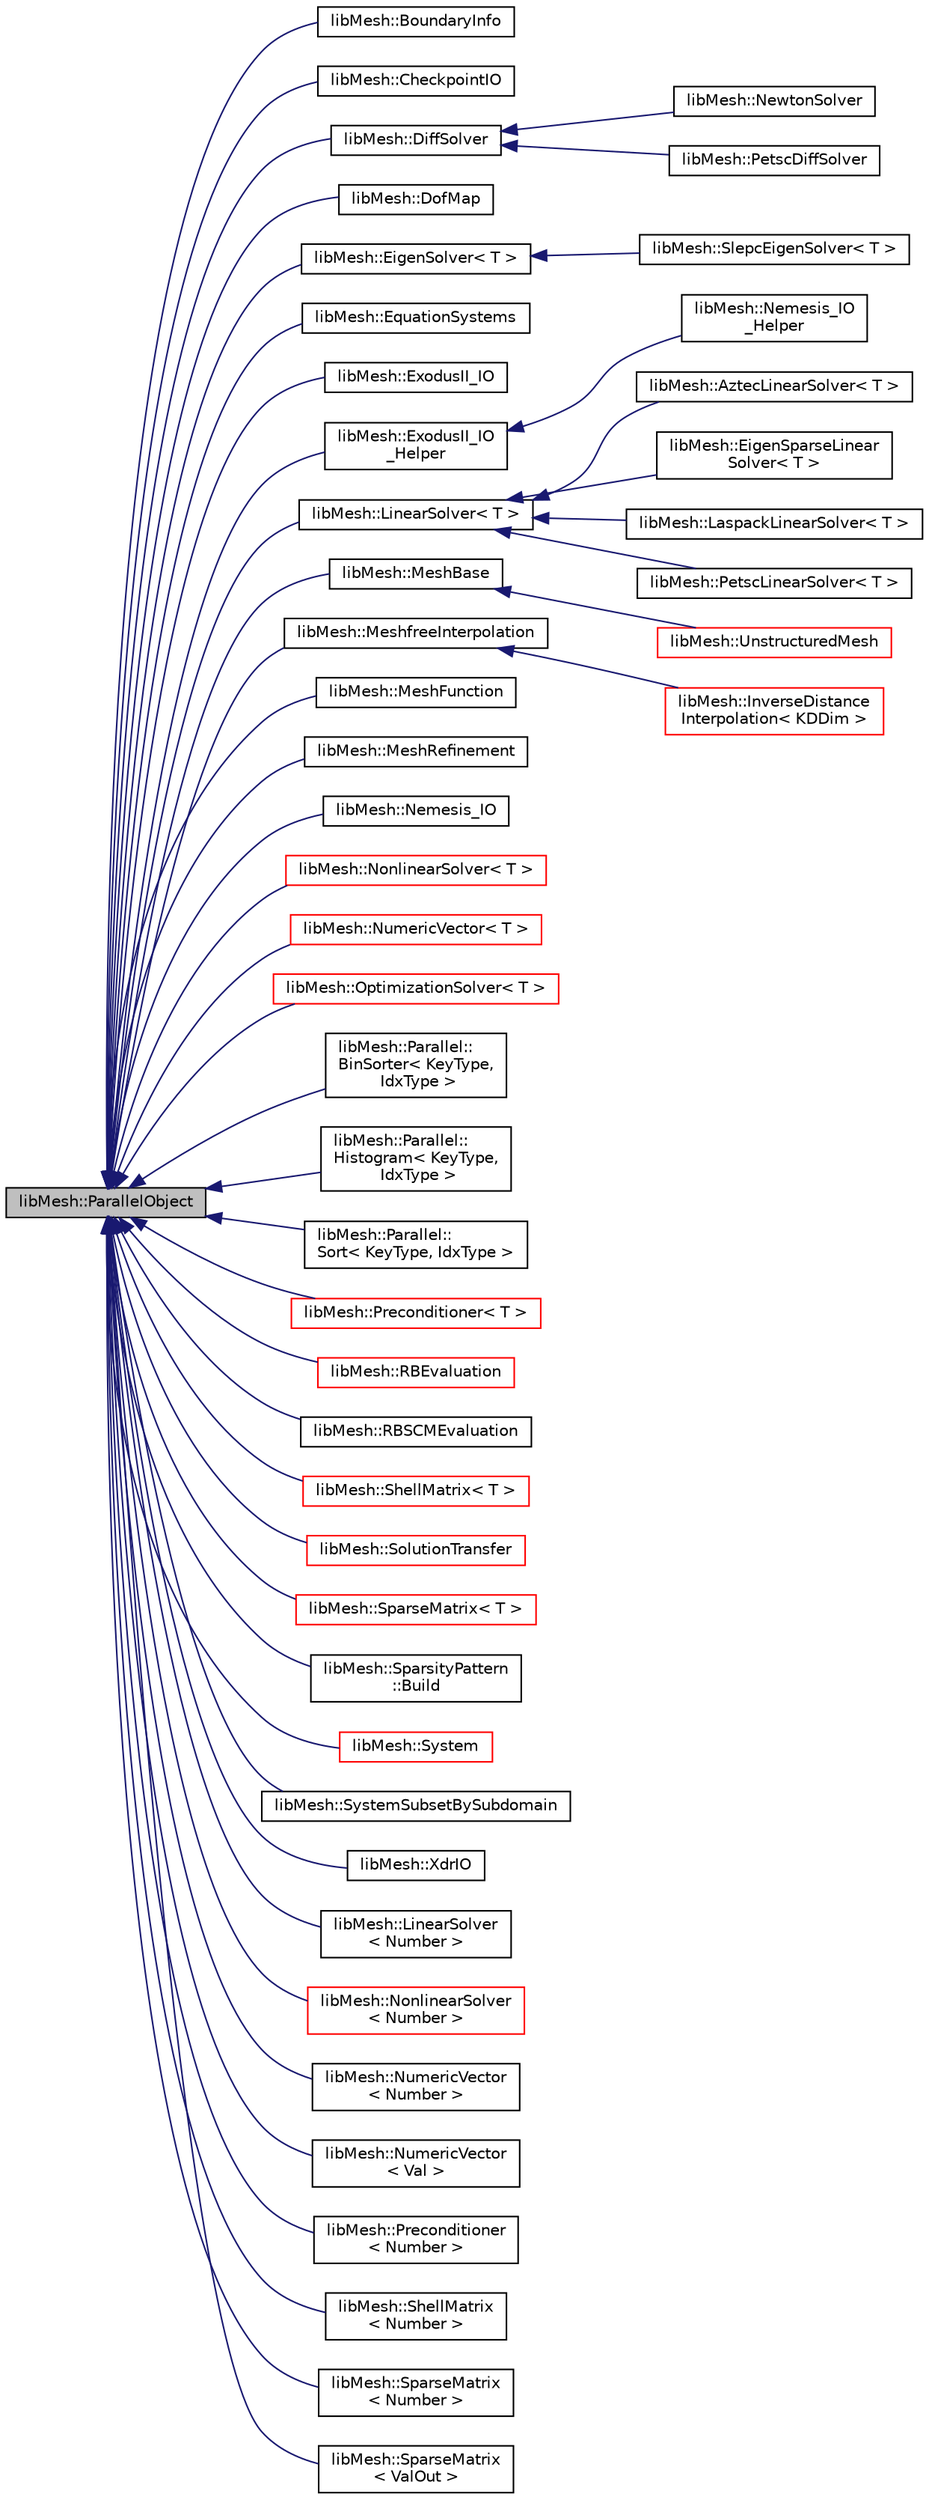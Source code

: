 digraph "libMesh::ParallelObject"
{
  edge [fontname="Helvetica",fontsize="10",labelfontname="Helvetica",labelfontsize="10"];
  node [fontname="Helvetica",fontsize="10",shape=record];
  rankdir="LR";
  Node0 [label="libMesh::ParallelObject",height=0.2,width=0.4,color="black", fillcolor="grey75", style="filled", fontcolor="black"];
  Node0 -> Node1 [dir="back",color="midnightblue",fontsize="10",style="solid",fontname="Helvetica"];
  Node1 [label="libMesh::BoundaryInfo",height=0.2,width=0.4,color="black", fillcolor="white", style="filled",URL="$classlibMesh_1_1BoundaryInfo.html",tooltip="Used by the Mesh to keep track of boundary nodes and elements. "];
  Node0 -> Node2 [dir="back",color="midnightblue",fontsize="10",style="solid",fontname="Helvetica"];
  Node2 [label="libMesh::CheckpointIO",height=0.2,width=0.4,color="black", fillcolor="white", style="filled",URL="$classlibMesh_1_1CheckpointIO.html"];
  Node0 -> Node3 [dir="back",color="midnightblue",fontsize="10",style="solid",fontname="Helvetica"];
  Node3 [label="libMesh::DiffSolver",height=0.2,width=0.4,color="black", fillcolor="white", style="filled",URL="$classlibMesh_1_1DiffSolver.html"];
  Node3 -> Node4 [dir="back",color="midnightblue",fontsize="10",style="solid",fontname="Helvetica"];
  Node4 [label="libMesh::NewtonSolver",height=0.2,width=0.4,color="black", fillcolor="white", style="filled",URL="$classlibMesh_1_1NewtonSolver.html"];
  Node3 -> Node5 [dir="back",color="midnightblue",fontsize="10",style="solid",fontname="Helvetica"];
  Node5 [label="libMesh::PetscDiffSolver",height=0.2,width=0.4,color="black", fillcolor="white", style="filled",URL="$classlibMesh_1_1PetscDiffSolver.html"];
  Node0 -> Node6 [dir="back",color="midnightblue",fontsize="10",style="solid",fontname="Helvetica"];
  Node6 [label="libMesh::DofMap",height=0.2,width=0.4,color="black", fillcolor="white", style="filled",URL="$classlibMesh_1_1DofMap.html",tooltip="Manages the degrees of freedom (DOFs) in a simulation. "];
  Node0 -> Node7 [dir="back",color="midnightblue",fontsize="10",style="solid",fontname="Helvetica"];
  Node7 [label="libMesh::EigenSolver\< T \>",height=0.2,width=0.4,color="black", fillcolor="white", style="filled",URL="$classlibMesh_1_1EigenSolver.html",tooltip="Base class which defines the interface for solving eigenproblems. "];
  Node7 -> Node8 [dir="back",color="midnightblue",fontsize="10",style="solid",fontname="Helvetica"];
  Node8 [label="libMesh::SlepcEigenSolver\< T \>",height=0.2,width=0.4,color="black", fillcolor="white", style="filled",URL="$classlibMesh_1_1SlepcEigenSolver.html",tooltip="EigenSolver implementation based on SLEPc. "];
  Node0 -> Node9 [dir="back",color="midnightblue",fontsize="10",style="solid",fontname="Helvetica"];
  Node9 [label="libMesh::EquationSystems",height=0.2,width=0.4,color="black", fillcolor="white", style="filled",URL="$classlibMesh_1_1EquationSystems.html",tooltip="Manages multiples systems of equations. "];
  Node0 -> Node10 [dir="back",color="midnightblue",fontsize="10",style="solid",fontname="Helvetica"];
  Node10 [label="libMesh::ExodusII_IO",height=0.2,width=0.4,color="black", fillcolor="white", style="filled",URL="$classlibMesh_1_1ExodusII__IO.html",tooltip="Handles reading and writing of Exodus binary files. "];
  Node0 -> Node11 [dir="back",color="midnightblue",fontsize="10",style="solid",fontname="Helvetica"];
  Node11 [label="libMesh::ExodusII_IO\l_Helper",height=0.2,width=0.4,color="black", fillcolor="white", style="filled",URL="$classlibMesh_1_1ExodusII__IO__Helper.html"];
  Node11 -> Node12 [dir="back",color="midnightblue",fontsize="10",style="solid",fontname="Helvetica"];
  Node12 [label="libMesh::Nemesis_IO\l_Helper",height=0.2,width=0.4,color="black", fillcolor="white", style="filled",URL="$classlibMesh_1_1Nemesis__IO__Helper.html"];
  Node0 -> Node13 [dir="back",color="midnightblue",fontsize="10",style="solid",fontname="Helvetica"];
  Node13 [label="libMesh::LinearSolver\< T \>",height=0.2,width=0.4,color="black", fillcolor="white", style="filled",URL="$classlibMesh_1_1LinearSolver.html"];
  Node13 -> Node14 [dir="back",color="midnightblue",fontsize="10",style="solid",fontname="Helvetica"];
  Node14 [label="libMesh::AztecLinearSolver\< T \>",height=0.2,width=0.4,color="black", fillcolor="white", style="filled",URL="$classlibMesh_1_1AztecLinearSolver.html"];
  Node13 -> Node15 [dir="back",color="midnightblue",fontsize="10",style="solid",fontname="Helvetica"];
  Node15 [label="libMesh::EigenSparseLinear\lSolver\< T \>",height=0.2,width=0.4,color="black", fillcolor="white", style="filled",URL="$classlibMesh_1_1EigenSparseLinearSolver.html"];
  Node13 -> Node16 [dir="back",color="midnightblue",fontsize="10",style="solid",fontname="Helvetica"];
  Node16 [label="libMesh::LaspackLinearSolver\< T \>",height=0.2,width=0.4,color="black", fillcolor="white", style="filled",URL="$classlibMesh_1_1LaspackLinearSolver.html"];
  Node13 -> Node17 [dir="back",color="midnightblue",fontsize="10",style="solid",fontname="Helvetica"];
  Node17 [label="libMesh::PetscLinearSolver\< T \>",height=0.2,width=0.4,color="black", fillcolor="white", style="filled",URL="$classlibMesh_1_1PetscLinearSolver.html"];
  Node0 -> Node18 [dir="back",color="midnightblue",fontsize="10",style="solid",fontname="Helvetica"];
  Node18 [label="libMesh::MeshBase",height=0.2,width=0.4,color="black", fillcolor="white", style="filled",URL="$classlibMesh_1_1MeshBase.html",tooltip="Base class for Mesh. "];
  Node18 -> Node19 [dir="back",color="midnightblue",fontsize="10",style="solid",fontname="Helvetica"];
  Node19 [label="libMesh::UnstructuredMesh",height=0.2,width=0.4,color="red", fillcolor="white", style="filled",URL="$classlibMesh_1_1UnstructuredMesh.html",tooltip="Base class for Replicated and Distributed meshes. "];
  Node0 -> Node26 [dir="back",color="midnightblue",fontsize="10",style="solid",fontname="Helvetica"];
  Node26 [label="libMesh::MeshfreeInterpolation",height=0.2,width=0.4,color="black", fillcolor="white", style="filled",URL="$classlibMesh_1_1MeshfreeInterpolation.html",tooltip="Base class which defines the mesh-free interpolation interface. "];
  Node26 -> Node27 [dir="back",color="midnightblue",fontsize="10",style="solid",fontname="Helvetica"];
  Node27 [label="libMesh::InverseDistance\lInterpolation\< KDDim \>",height=0.2,width=0.4,color="red", fillcolor="white", style="filled",URL="$classlibMesh_1_1InverseDistanceInterpolation.html"];
  Node0 -> Node29 [dir="back",color="midnightblue",fontsize="10",style="solid",fontname="Helvetica"];
  Node29 [label="libMesh::MeshFunction",height=0.2,width=0.4,color="black", fillcolor="white", style="filled",URL="$classlibMesh_1_1MeshFunction.html"];
  Node0 -> Node30 [dir="back",color="midnightblue",fontsize="10",style="solid",fontname="Helvetica"];
  Node30 [label="libMesh::MeshRefinement",height=0.2,width=0.4,color="black", fillcolor="white", style="filled",URL="$classlibMesh_1_1MeshRefinement.html",tooltip="Responsible for mesh refinement algorithms and data. "];
  Node0 -> Node31 [dir="back",color="midnightblue",fontsize="10",style="solid",fontname="Helvetica"];
  Node31 [label="libMesh::Nemesis_IO",height=0.2,width=0.4,color="black", fillcolor="white", style="filled",URL="$classlibMesh_1_1Nemesis__IO.html"];
  Node0 -> Node32 [dir="back",color="midnightblue",fontsize="10",style="solid",fontname="Helvetica"];
  Node32 [label="libMesh::NonlinearSolver\< T \>",height=0.2,width=0.4,color="red", fillcolor="white", style="filled",URL="$classlibMesh_1_1NonlinearSolver.html"];
  Node0 -> Node35 [dir="back",color="midnightblue",fontsize="10",style="solid",fontname="Helvetica"];
  Node35 [label="libMesh::NumericVector\< T \>",height=0.2,width=0.4,color="red", fillcolor="white", style="filled",URL="$classlibMesh_1_1NumericVector.html",tooltip="Provides a uniform interface to vector storage schemes for different linear algebra libraries..."];
  Node0 -> Node41 [dir="back",color="midnightblue",fontsize="10",style="solid",fontname="Helvetica"];
  Node41 [label="libMesh::OptimizationSolver\< T \>",height=0.2,width=0.4,color="red", fillcolor="white", style="filled",URL="$classlibMesh_1_1OptimizationSolver.html"];
  Node0 -> Node44 [dir="back",color="midnightblue",fontsize="10",style="solid",fontname="Helvetica"];
  Node44 [label="libMesh::Parallel::\lBinSorter\< KeyType,\l IdxType \>",height=0.2,width=0.4,color="black", fillcolor="white", style="filled",URL="$classlibMesh_1_1Parallel_1_1BinSorter.html",tooltip="Parallel bin sorting object. "];
  Node0 -> Node45 [dir="back",color="midnightblue",fontsize="10",style="solid",fontname="Helvetica"];
  Node45 [label="libMesh::Parallel::\lHistogram\< KeyType,\l IdxType \>",height=0.2,width=0.4,color="black", fillcolor="white", style="filled",URL="$classlibMesh_1_1Parallel_1_1Histogram.html",tooltip="Used in conjunction with a BinSorter for parallel sorting. "];
  Node0 -> Node46 [dir="back",color="midnightblue",fontsize="10",style="solid",fontname="Helvetica"];
  Node46 [label="libMesh::Parallel::\lSort\< KeyType, IdxType \>",height=0.2,width=0.4,color="black", fillcolor="white", style="filled",URL="$classlibMesh_1_1Parallel_1_1Sort.html",tooltip="Object for performing parallel sorts using MPI. "];
  Node0 -> Node47 [dir="back",color="midnightblue",fontsize="10",style="solid",fontname="Helvetica"];
  Node47 [label="libMesh::Preconditioner\< T \>",height=0.2,width=0.4,color="red", fillcolor="white", style="filled",URL="$classlibMesh_1_1Preconditioner.html"];
  Node0 -> Node51 [dir="back",color="midnightblue",fontsize="10",style="solid",fontname="Helvetica"];
  Node51 [label="libMesh::RBEvaluation",height=0.2,width=0.4,color="red", fillcolor="white", style="filled",URL="$classlibMesh_1_1RBEvaluation.html"];
  Node0 -> Node54 [dir="back",color="midnightblue",fontsize="10",style="solid",fontname="Helvetica"];
  Node54 [label="libMesh::RBSCMEvaluation",height=0.2,width=0.4,color="black", fillcolor="white", style="filled",URL="$classlibMesh_1_1RBSCMEvaluation.html"];
  Node0 -> Node55 [dir="back",color="midnightblue",fontsize="10",style="solid",fontname="Helvetica"];
  Node55 [label="libMesh::ShellMatrix\< T \>",height=0.2,width=0.4,color="red", fillcolor="white", style="filled",URL="$classlibMesh_1_1ShellMatrix.html"];
  Node0 -> Node59 [dir="back",color="midnightblue",fontsize="10",style="solid",fontname="Helvetica"];
  Node59 [label="libMesh::SolutionTransfer",height=0.2,width=0.4,color="red", fillcolor="white", style="filled",URL="$classlibMesh_1_1SolutionTransfer.html",tooltip="Base class for all SolutionTransfer implementations. "];
  Node0 -> Node65 [dir="back",color="midnightblue",fontsize="10",style="solid",fontname="Helvetica"];
  Node65 [label="libMesh::SparseMatrix\< T \>",height=0.2,width=0.4,color="red", fillcolor="white", style="filled",URL="$classlibMesh_1_1SparseMatrix.html"];
  Node0 -> Node70 [dir="back",color="midnightblue",fontsize="10",style="solid",fontname="Helvetica"];
  Node70 [label="libMesh::SparsityPattern\l::Build",height=0.2,width=0.4,color="black", fillcolor="white", style="filled",URL="$classlibMesh_1_1SparsityPattern_1_1Build.html"];
  Node0 -> Node71 [dir="back",color="midnightblue",fontsize="10",style="solid",fontname="Helvetica"];
  Node71 [label="libMesh::System",height=0.2,width=0.4,color="red", fillcolor="white", style="filled",URL="$classlibMesh_1_1System.html",tooltip="Manages consistently variables, degrees of freedom, and coefficient vectors. "];
  Node0 -> Node91 [dir="back",color="midnightblue",fontsize="10",style="solid",fontname="Helvetica"];
  Node91 [label="libMesh::SystemSubsetBySubdomain",height=0.2,width=0.4,color="black", fillcolor="white", style="filled",URL="$classlibMesh_1_1SystemSubsetBySubdomain.html"];
  Node0 -> Node92 [dir="back",color="midnightblue",fontsize="10",style="solid",fontname="Helvetica"];
  Node92 [label="libMesh::XdrIO",height=0.2,width=0.4,color="black", fillcolor="white", style="filled",URL="$classlibMesh_1_1XdrIO.html"];
  Node0 -> Node93 [dir="back",color="midnightblue",fontsize="10",style="solid",fontname="Helvetica"];
  Node93 [label="libMesh::LinearSolver\l\< Number \>",height=0.2,width=0.4,color="black", fillcolor="white", style="filled",URL="$classlibMesh_1_1LinearSolver.html"];
  Node0 -> Node94 [dir="back",color="midnightblue",fontsize="10",style="solid",fontname="Helvetica"];
  Node94 [label="libMesh::NonlinearSolver\l\< Number \>",height=0.2,width=0.4,color="red", fillcolor="white", style="filled",URL="$classlibMesh_1_1NonlinearSolver.html"];
  Node0 -> Node97 [dir="back",color="midnightblue",fontsize="10",style="solid",fontname="Helvetica"];
  Node97 [label="libMesh::NumericVector\l\< Number \>",height=0.2,width=0.4,color="black", fillcolor="white", style="filled",URL="$classlibMesh_1_1NumericVector.html"];
  Node0 -> Node98 [dir="back",color="midnightblue",fontsize="10",style="solid",fontname="Helvetica"];
  Node98 [label="libMesh::NumericVector\l\< Val \>",height=0.2,width=0.4,color="black", fillcolor="white", style="filled",URL="$classlibMesh_1_1NumericVector.html"];
  Node0 -> Node99 [dir="back",color="midnightblue",fontsize="10",style="solid",fontname="Helvetica"];
  Node99 [label="libMesh::Preconditioner\l\< Number \>",height=0.2,width=0.4,color="black", fillcolor="white", style="filled",URL="$classlibMesh_1_1Preconditioner.html"];
  Node0 -> Node100 [dir="back",color="midnightblue",fontsize="10",style="solid",fontname="Helvetica"];
  Node100 [label="libMesh::ShellMatrix\l\< Number \>",height=0.2,width=0.4,color="black", fillcolor="white", style="filled",URL="$classlibMesh_1_1ShellMatrix.html"];
  Node0 -> Node101 [dir="back",color="midnightblue",fontsize="10",style="solid",fontname="Helvetica"];
  Node101 [label="libMesh::SparseMatrix\l\< Number \>",height=0.2,width=0.4,color="black", fillcolor="white", style="filled",URL="$classlibMesh_1_1SparseMatrix.html"];
  Node0 -> Node102 [dir="back",color="midnightblue",fontsize="10",style="solid",fontname="Helvetica"];
  Node102 [label="libMesh::SparseMatrix\l\< ValOut \>",height=0.2,width=0.4,color="black", fillcolor="white", style="filled",URL="$classlibMesh_1_1SparseMatrix.html"];
}
